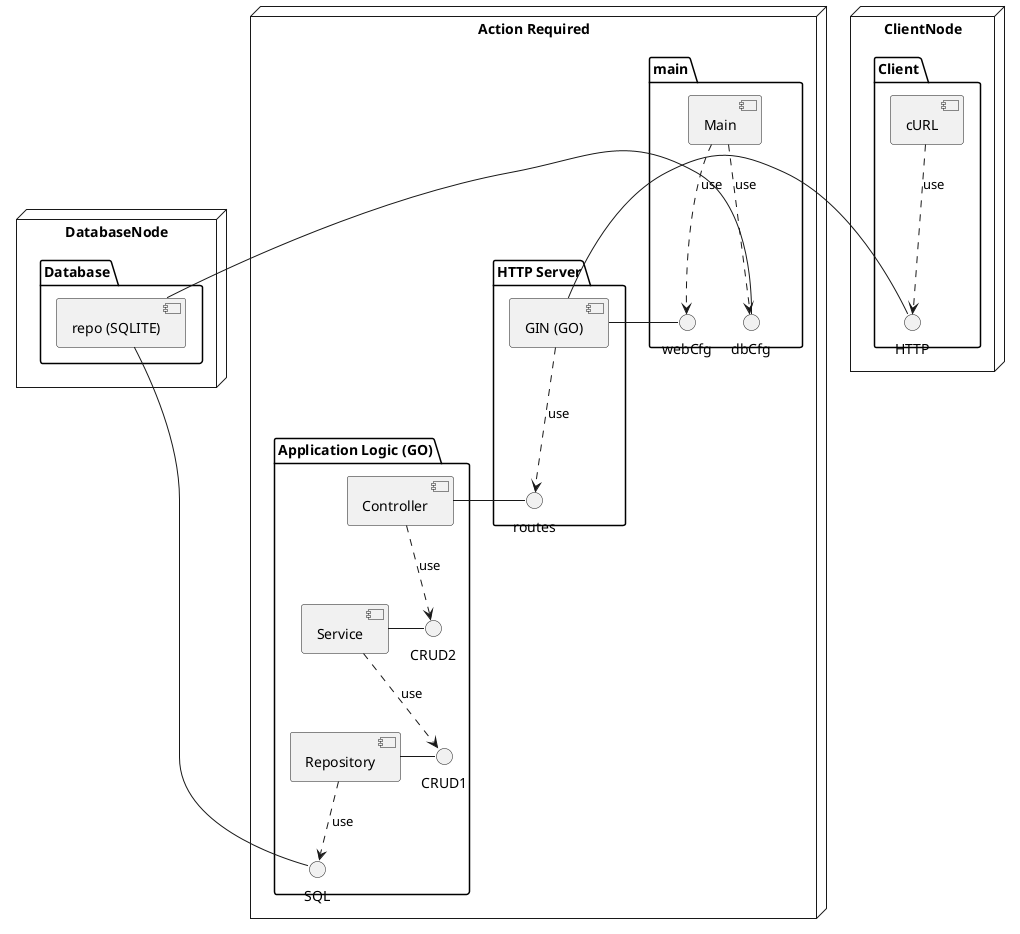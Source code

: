 @startuml Phase I Components
node "ClientNode" {
	package "Client" {
		[cURL] as client
		[client] ..> HTTP : use
	}
}
node "Action Required" {
	package "main" {
		[Main] as m
		[m] ..> webCfg : use
		[m] ..> dbCfg : use
	}
	package "HTTP Server" {
		[GIN (GO)] as web
		[web] ..> routes : use
	}
	package "Application Logic (GO)" {
		[Controller] as ctrlr
		[ctrlr] ..> CRUD2 : use
		[Service] as srvc
		[srvc] ..> CRUD1 : use
		[Repository] as repo
		[repo] ..> SQL : use
	}
}

node DatabaseNode {
	package "Database" {
		[repo (SQLITE)] as db
	}
}

web - HTTP
web - webCfg
ctrlr - routes
srvc - CRUD2
repo - CRUD1
db - SQL
db - dbCfg
@enduml